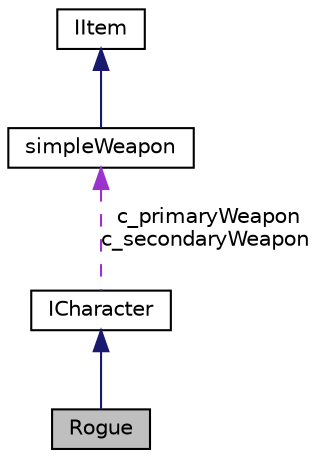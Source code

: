 digraph "Rogue"
{
 // LATEX_PDF_SIZE
  edge [fontname="Helvetica",fontsize="10",labelfontname="Helvetica",labelfontsize="10"];
  node [fontname="Helvetica",fontsize="10",shape=record];
  Node1 [label="Rogue",height=0.2,width=0.4,color="black", fillcolor="grey75", style="filled", fontcolor="black",tooltip=" "];
  Node2 -> Node1 [dir="back",color="midnightblue",fontsize="10",style="solid"];
  Node2 [label="ICharacter",height=0.2,width=0.4,color="black", fillcolor="white", style="filled",URL="$classICharacter.html",tooltip=" "];
  Node3 -> Node2 [dir="back",color="darkorchid3",fontsize="10",style="dashed",label=" c_primaryWeapon\nc_secondaryWeapon" ];
  Node3 [label="simpleWeapon",height=0.2,width=0.4,color="black", fillcolor="white", style="filled",URL="$classsimpleWeapon.html",tooltip=" "];
  Node4 -> Node3 [dir="back",color="midnightblue",fontsize="10",style="solid"];
  Node4 [label="IItem",height=0.2,width=0.4,color="black", fillcolor="white", style="filled",URL="$classIItem.html",tooltip=" "];
}
